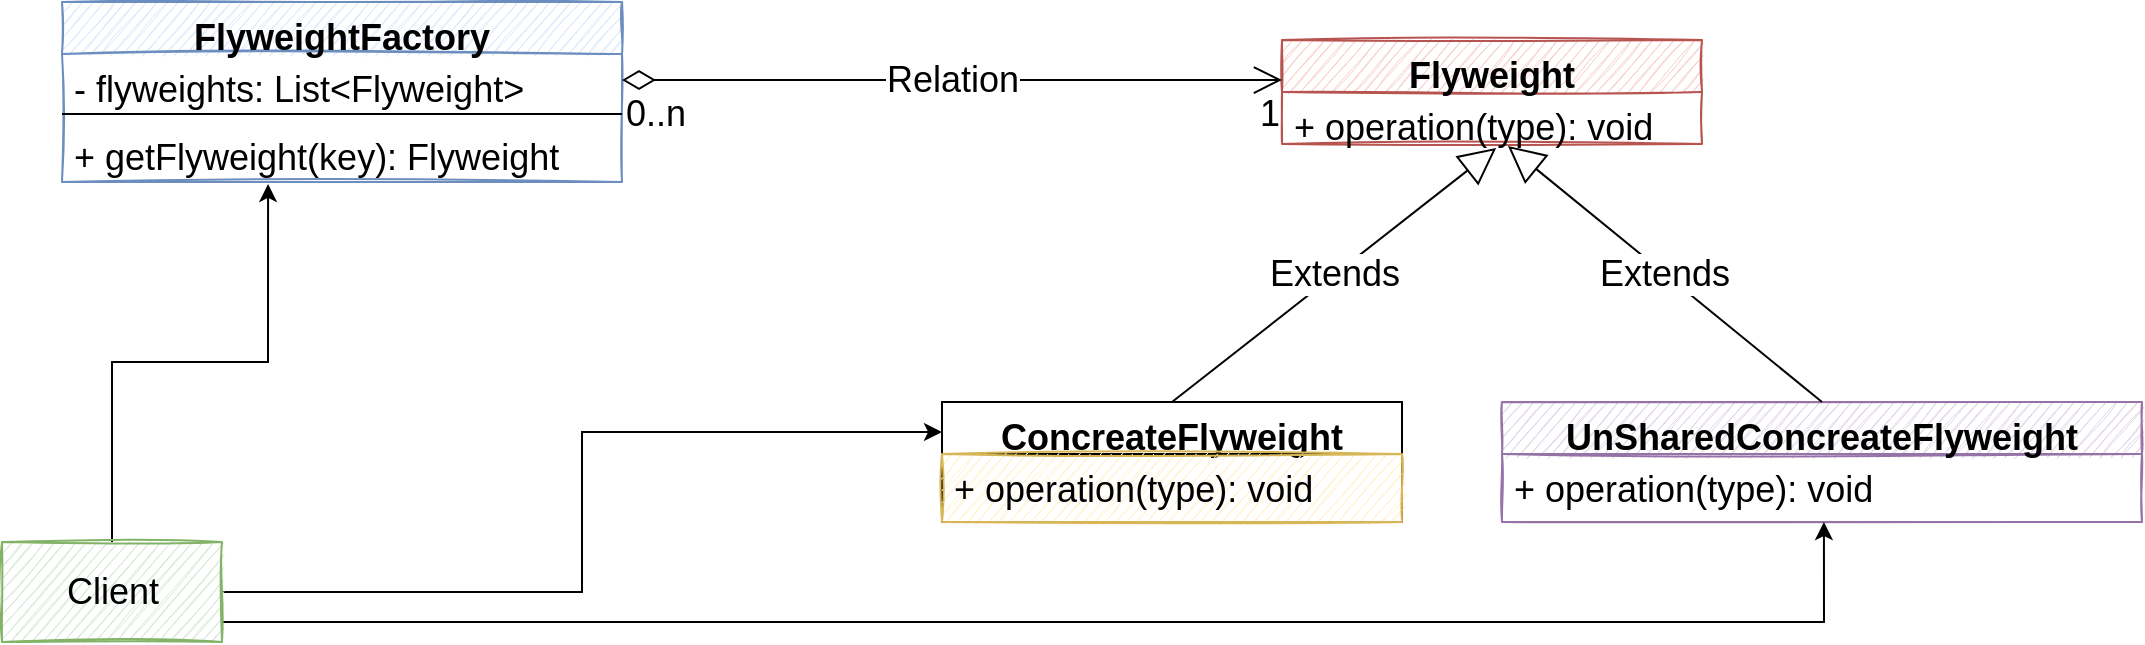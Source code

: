 <mxfile version="20.2.3" type="device"><diagram id="NGm_nT88N8FqhTaewvkt" name="第 1 页"><mxGraphModel dx="1102" dy="698" grid="1" gridSize="10" guides="1" tooltips="1" connect="1" arrows="1" fold="1" page="1" pageScale="1" pageWidth="827" pageHeight="1169" math="0" shadow="0"><root><mxCell id="0"/><mxCell id="1" parent="0"/><mxCell id="UnbCOiD2QkdaLv5gbN54-12" value="FlyweightFactory" style="swimlane;fontStyle=1;align=center;verticalAlign=top;childLayout=stackLayout;horizontal=1;startSize=26;horizontalStack=0;resizeParent=1;resizeParentMax=0;resizeLast=0;collapsible=1;marginBottom=0;fontSize=18;fillColor=#dae8fc;strokeColor=#6c8ebf;sketch=1;" vertex="1" parent="1"><mxGeometry x="40" y="240" width="280" height="90" as="geometry"/></mxCell><mxCell id="UnbCOiD2QkdaLv5gbN54-13" value="- flyweights: List&lt;Flyweight&gt;" style="text;strokeColor=none;fillColor=none;align=left;verticalAlign=top;spacingLeft=4;spacingRight=4;overflow=hidden;rotatable=0;points=[[0,0.5],[1,0.5]];portConstraint=eastwest;fontSize=18;" vertex="1" parent="UnbCOiD2QkdaLv5gbN54-12"><mxGeometry y="26" width="280" height="26" as="geometry"/></mxCell><mxCell id="UnbCOiD2QkdaLv5gbN54-14" value="" style="line;strokeWidth=1;fillColor=none;align=left;verticalAlign=middle;spacingTop=-1;spacingLeft=3;spacingRight=3;rotatable=0;labelPosition=right;points=[];portConstraint=eastwest;fontSize=18;" vertex="1" parent="UnbCOiD2QkdaLv5gbN54-12"><mxGeometry y="52" width="280" height="8" as="geometry"/></mxCell><mxCell id="UnbCOiD2QkdaLv5gbN54-15" value="+ getFlyweight(key): Flyweight" style="text;strokeColor=none;fillColor=none;align=left;verticalAlign=top;spacingLeft=4;spacingRight=4;overflow=hidden;rotatable=0;points=[[0,0.5],[1,0.5]];portConstraint=eastwest;fontSize=18;" vertex="1" parent="UnbCOiD2QkdaLv5gbN54-12"><mxGeometry y="60" width="280" height="30" as="geometry"/></mxCell><mxCell id="UnbCOiD2QkdaLv5gbN54-16" value="Flyweight" style="swimlane;fontStyle=1;align=center;verticalAlign=top;childLayout=stackLayout;horizontal=1;startSize=26;horizontalStack=0;resizeParent=1;resizeParentMax=0;resizeLast=0;collapsible=1;marginBottom=0;fontSize=18;fillColor=#f8cecc;strokeColor=#b85450;sketch=1;" vertex="1" parent="1"><mxGeometry x="650" y="259" width="210" height="52" as="geometry"/></mxCell><mxCell id="UnbCOiD2QkdaLv5gbN54-19" value="+ operation(type): void" style="text;strokeColor=none;fillColor=none;align=left;verticalAlign=top;spacingLeft=4;spacingRight=4;overflow=hidden;rotatable=0;points=[[0,0.5],[1,0.5]];portConstraint=eastwest;fontSize=18;" vertex="1" parent="UnbCOiD2QkdaLv5gbN54-16"><mxGeometry y="26" width="210" height="26" as="geometry"/></mxCell><mxCell id="UnbCOiD2QkdaLv5gbN54-20" value="ConcreateFlyweight" style="swimlane;fontStyle=1;align=center;verticalAlign=top;childLayout=stackLayout;horizontal=1;startSize=26;horizontalStack=0;resizeParent=1;resizeParentMax=0;resizeLast=0;collapsible=1;marginBottom=0;fontSize=18;" vertex="1" parent="1"><mxGeometry x="480" y="440" width="230" height="60" as="geometry"/></mxCell><mxCell id="UnbCOiD2QkdaLv5gbN54-21" value="+ operation(type): void" style="text;strokeColor=#d6b656;fillColor=#fff2cc;align=left;verticalAlign=top;spacingLeft=4;spacingRight=4;overflow=hidden;rotatable=0;points=[[0,0.5],[1,0.5]];portConstraint=eastwest;fontSize=18;sketch=1;" vertex="1" parent="UnbCOiD2QkdaLv5gbN54-20"><mxGeometry y="26" width="230" height="34" as="geometry"/></mxCell><mxCell id="UnbCOiD2QkdaLv5gbN54-23" value="UnSharedConcreateFlyweight" style="swimlane;fontStyle=1;align=center;verticalAlign=top;childLayout=stackLayout;horizontal=1;startSize=26;horizontalStack=0;resizeParent=1;resizeParentMax=0;resizeLast=0;collapsible=1;marginBottom=0;fontSize=18;fillColor=#e1d5e7;strokeColor=#9673a6;sketch=1;" vertex="1" parent="1"><mxGeometry x="760" y="440" width="320" height="60" as="geometry"/></mxCell><mxCell id="UnbCOiD2QkdaLv5gbN54-24" value="+ operation(type): void" style="text;strokeColor=none;fillColor=none;align=left;verticalAlign=top;spacingLeft=4;spacingRight=4;overflow=hidden;rotatable=0;points=[[0,0.5],[1,0.5]];portConstraint=eastwest;fontSize=18;" vertex="1" parent="UnbCOiD2QkdaLv5gbN54-23"><mxGeometry y="26" width="320" height="34" as="geometry"/></mxCell><mxCell id="UnbCOiD2QkdaLv5gbN54-25" value="Extends" style="endArrow=block;endSize=16;endFill=0;html=1;rounded=0;fontSize=18;entryX=0.51;entryY=1.077;entryDx=0;entryDy=0;entryPerimeter=0;exitX=0.5;exitY=0;exitDx=0;exitDy=0;" edge="1" parent="1" source="UnbCOiD2QkdaLv5gbN54-20" target="UnbCOiD2QkdaLv5gbN54-19"><mxGeometry width="160" relative="1" as="geometry"><mxPoint x="500" y="410" as="sourcePoint"/><mxPoint x="660" y="410" as="targetPoint"/></mxGeometry></mxCell><mxCell id="UnbCOiD2QkdaLv5gbN54-26" value="Extends" style="endArrow=block;endSize=16;endFill=0;html=1;rounded=0;fontSize=18;entryX=0.538;entryY=1.038;entryDx=0;entryDy=0;entryPerimeter=0;exitX=0.5;exitY=0;exitDx=0;exitDy=0;" edge="1" parent="1" source="UnbCOiD2QkdaLv5gbN54-23" target="UnbCOiD2QkdaLv5gbN54-19"><mxGeometry width="160" relative="1" as="geometry"><mxPoint x="810" y="410" as="sourcePoint"/><mxPoint x="970" y="410" as="targetPoint"/></mxGeometry></mxCell><mxCell id="UnbCOiD2QkdaLv5gbN54-27" value="Relation" style="endArrow=open;html=1;endSize=12;startArrow=diamondThin;startSize=14;startFill=0;edgeStyle=orthogonalEdgeStyle;rounded=0;fontSize=18;exitX=1;exitY=0.5;exitDx=0;exitDy=0;entryX=0;entryY=0.385;entryDx=0;entryDy=0;entryPerimeter=0;" edge="1" parent="1" source="UnbCOiD2QkdaLv5gbN54-13" target="UnbCOiD2QkdaLv5gbN54-16"><mxGeometry relative="1" as="geometry"><mxPoint x="470" y="280" as="sourcePoint"/><mxPoint x="630" y="280" as="targetPoint"/></mxGeometry></mxCell><mxCell id="UnbCOiD2QkdaLv5gbN54-28" value="0..n" style="edgeLabel;resizable=0;html=1;align=left;verticalAlign=top;fontSize=18;" connectable="0" vertex="1" parent="UnbCOiD2QkdaLv5gbN54-27"><mxGeometry x="-1" relative="1" as="geometry"/></mxCell><mxCell id="UnbCOiD2QkdaLv5gbN54-29" value="1" style="edgeLabel;resizable=0;html=1;align=right;verticalAlign=top;fontSize=18;" connectable="0" vertex="1" parent="UnbCOiD2QkdaLv5gbN54-27"><mxGeometry x="1" relative="1" as="geometry"/></mxCell><mxCell id="UnbCOiD2QkdaLv5gbN54-31" style="edgeStyle=orthogonalEdgeStyle;rounded=0;orthogonalLoop=1;jettySize=auto;html=1;exitX=0.5;exitY=0;exitDx=0;exitDy=0;entryX=0.368;entryY=1.033;entryDx=0;entryDy=0;entryPerimeter=0;fontSize=18;" edge="1" parent="1" source="UnbCOiD2QkdaLv5gbN54-30" target="UnbCOiD2QkdaLv5gbN54-15"><mxGeometry relative="1" as="geometry"/></mxCell><mxCell id="UnbCOiD2QkdaLv5gbN54-33" style="edgeStyle=orthogonalEdgeStyle;rounded=0;orthogonalLoop=1;jettySize=auto;html=1;exitX=1;exitY=0.5;exitDx=0;exitDy=0;entryX=0;entryY=0.25;entryDx=0;entryDy=0;fontSize=18;" edge="1" parent="1" source="UnbCOiD2QkdaLv5gbN54-30" target="UnbCOiD2QkdaLv5gbN54-20"><mxGeometry relative="1" as="geometry"/></mxCell><mxCell id="UnbCOiD2QkdaLv5gbN54-34" style="edgeStyle=orthogonalEdgeStyle;rounded=0;orthogonalLoop=1;jettySize=auto;html=1;exitX=1;exitY=0.5;exitDx=0;exitDy=0;entryX=0.503;entryY=1;entryDx=0;entryDy=0;entryPerimeter=0;fontSize=18;" edge="1" parent="1" source="UnbCOiD2QkdaLv5gbN54-30" target="UnbCOiD2QkdaLv5gbN54-24"><mxGeometry relative="1" as="geometry"><Array as="points"><mxPoint x="120" y="550"/><mxPoint x="921" y="550"/></Array></mxGeometry></mxCell><mxCell id="UnbCOiD2QkdaLv5gbN54-30" value="Client" style="html=1;fontSize=18;fillColor=#d5e8d4;strokeColor=#82b366;sketch=1;" vertex="1" parent="1"><mxGeometry x="10" y="510" width="110" height="50" as="geometry"/></mxCell></root></mxGraphModel></diagram></mxfile>